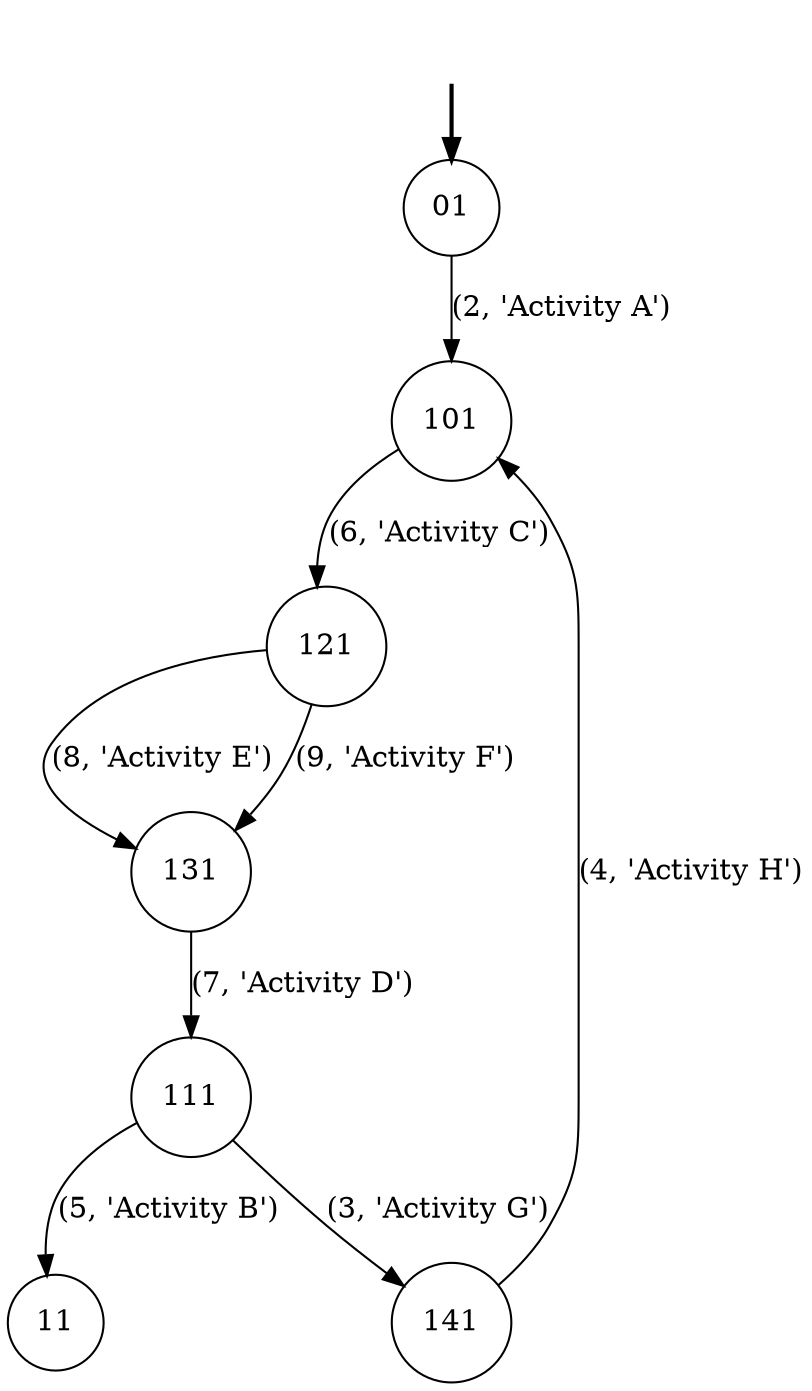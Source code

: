 digraph {
  fake [style=invisible]
  fake -> 01 [style=bold]
  01 [shape=circle]
  101 [shape=circle]
  131 [shape=circle]
  141 [shape=circle]
  111 [shape=circle]
  121 [shape=circle]
  11 [shape=circle]
  111 -> 11 [label="(5, 'Activity B')"]
  111 -> 141 [label="(3, 'Activity G')"]
  131 -> 111 [label="(7, 'Activity D')"]
  141 -> 101 [label="(4, 'Activity H')"]
  01 -> 101 [label="(2, 'Activity A')"]
  121 -> 131 [label="(9, 'Activity F')"]
  101 -> 121 [label="(6, 'Activity C')"]
  121 -> 131 [label="(8, 'Activity E')"]
}
